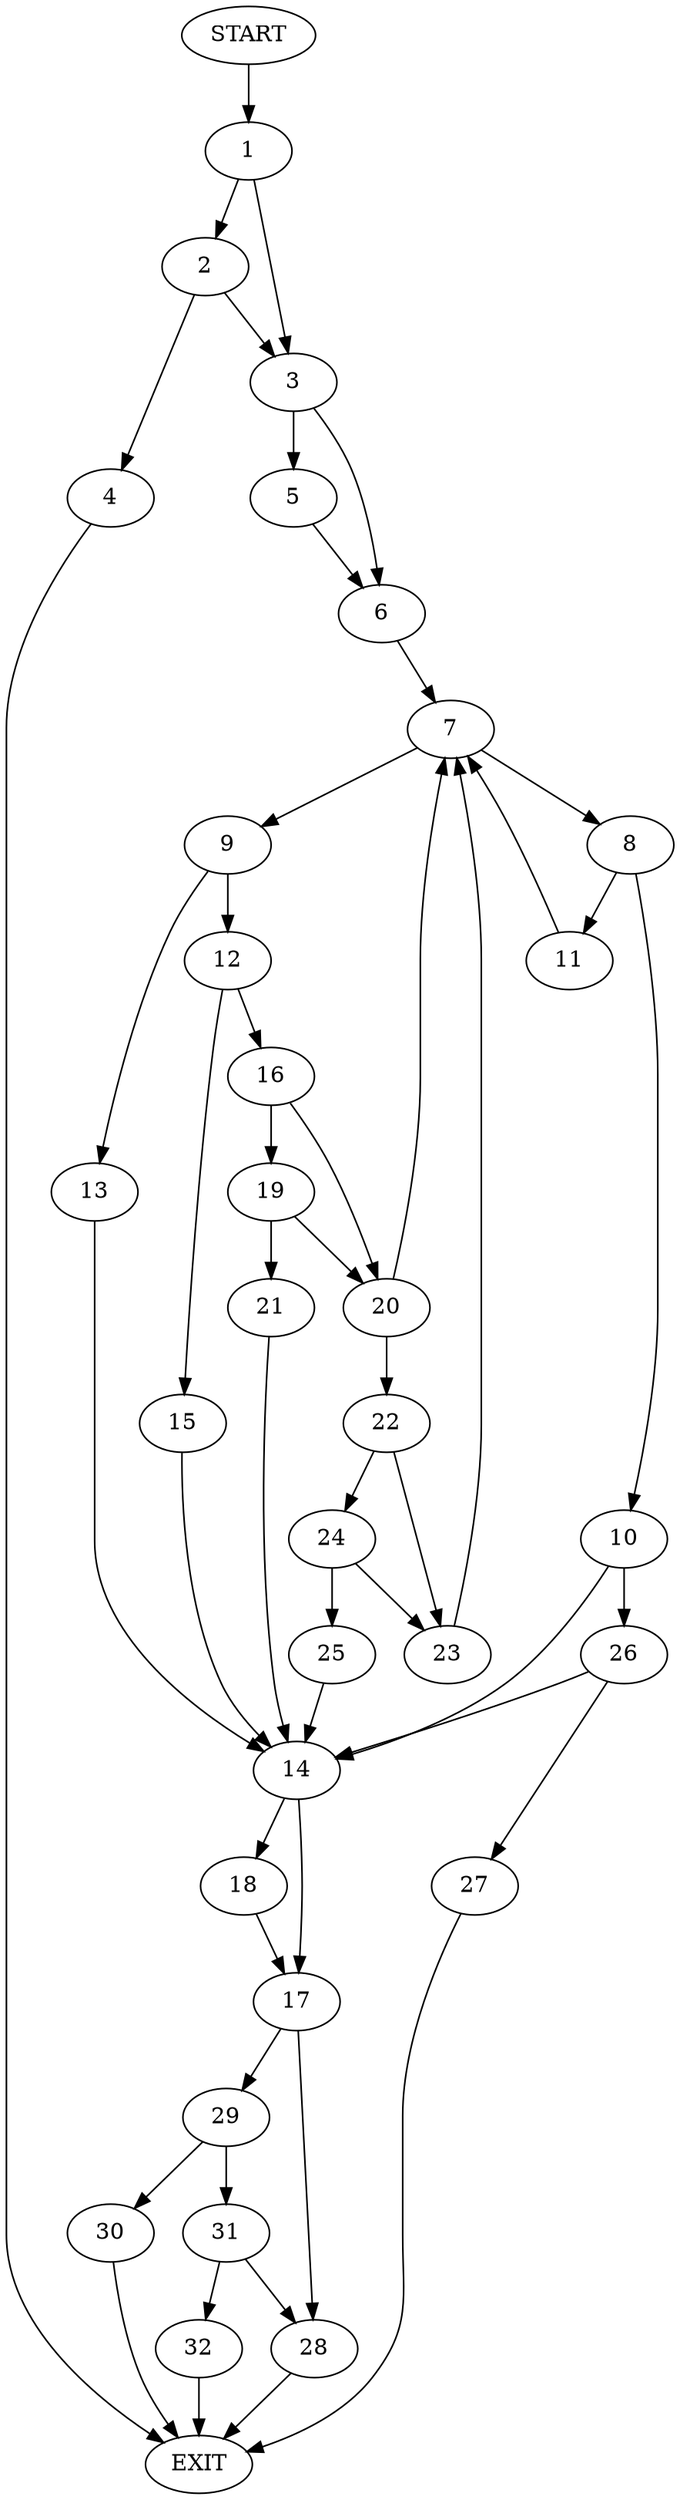 digraph {
0 [label="START"]
33 [label="EXIT"]
0 -> 1
1 -> 2
1 -> 3
2 -> 4
2 -> 3
3 -> 5
3 -> 6
4 -> 33
6 -> 7
5 -> 6
7 -> 8
7 -> 9
8 -> 10
8 -> 11
9 -> 12
9 -> 13
13 -> 14
12 -> 15
12 -> 16
14 -> 17
14 -> 18
15 -> 14
16 -> 19
16 -> 20
19 -> 21
19 -> 20
20 -> 7
20 -> 22
21 -> 14
22 -> 23
22 -> 24
23 -> 7
24 -> 23
24 -> 25
25 -> 14
10 -> 14
10 -> 26
11 -> 7
26 -> 14
26 -> 27
27 -> 33
18 -> 17
17 -> 28
17 -> 29
29 -> 30
29 -> 31
28 -> 33
30 -> 33
31 -> 28
31 -> 32
32 -> 33
}
